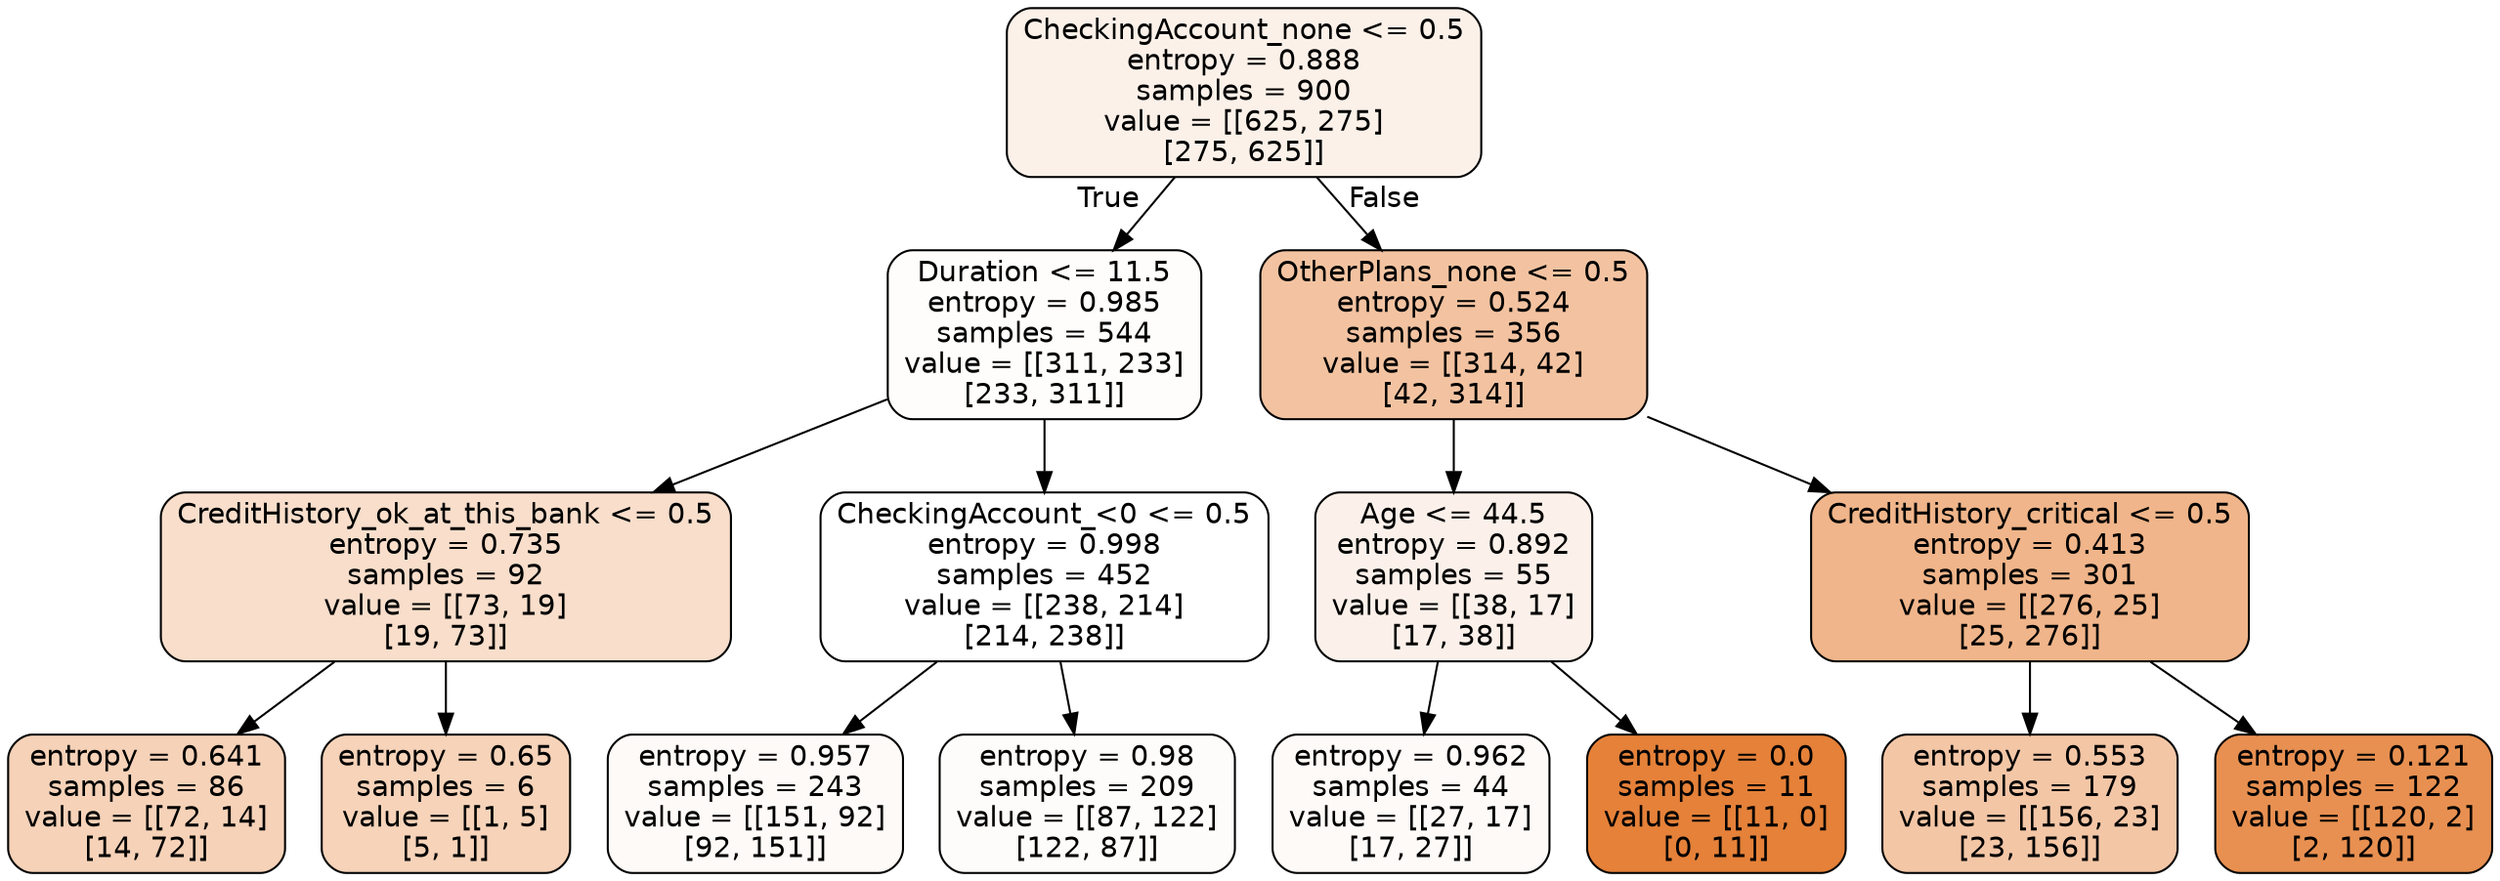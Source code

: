 digraph Tree {
node [shape=box, style="filled, rounded", color="black", fontname=helvetica] ;
edge [fontname=helvetica] ;
0 [label="CheckingAccount_none <= 0.5\nentropy = 0.888\nsamples = 900\nvalue = [[625, 275]\n[275, 625]]", fillcolor="#e581391c"] ;
1 [label="Duration <= 11.5\nentropy = 0.985\nsamples = 544\nvalue = [[311, 233]\n[233, 311]]", fillcolor="#e5813903"] ;
0 -> 1 [labeldistance=2.5, labelangle=45, headlabel="True"] ;
2 [label="CreditHistory_ok_at_this_bank <= 0.5\nentropy = 0.735\nsamples = 92\nvalue = [[73, 19]\n[19, 73]]", fillcolor="#e5813943"] ;
1 -> 2 ;
3 [label="entropy = 0.641\nsamples = 86\nvalue = [[72, 14]\n[14, 72]]", fillcolor="#e581395b"] ;
2 -> 3 ;
4 [label="entropy = 0.65\nsamples = 6\nvalue = [[1, 5]\n[5, 1]]", fillcolor="#e5813959"] ;
2 -> 4 ;
5 [label="CheckingAccount_<0 <= 0.5\nentropy = 0.998\nsamples = 452\nvalue = [[238, 214]\n[214, 238]]", fillcolor="#e5813900"] ;
1 -> 5 ;
6 [label="entropy = 0.957\nsamples = 243\nvalue = [[151, 92]\n[92, 151]]", fillcolor="#e581390a"] ;
5 -> 6 ;
7 [label="entropy = 0.98\nsamples = 209\nvalue = [[87, 122]\n[122, 87]]", fillcolor="#e5813905"] ;
5 -> 7 ;
8 [label="OtherPlans_none <= 0.5\nentropy = 0.524\nsamples = 356\nvalue = [[314, 42]\n[42, 314]]", fillcolor="#e5813979"] ;
0 -> 8 [labeldistance=2.5, labelangle=-45, headlabel="False"] ;
9 [label="Age <= 44.5\nentropy = 0.892\nsamples = 55\nvalue = [[38, 17]\n[17, 38]]", fillcolor="#e581391b"] ;
8 -> 9 ;
10 [label="entropy = 0.962\nsamples = 44\nvalue = [[27, 17]\n[17, 27]]", fillcolor="#e5813909"] ;
9 -> 10 ;
11 [label="entropy = 0.0\nsamples = 11\nvalue = [[11, 0]\n[0, 11]]", fillcolor="#e58139ff"] ;
9 -> 11 ;
12 [label="CreditHistory_critical <= 0.5\nentropy = 0.413\nsamples = 301\nvalue = [[276, 25]\n[25, 276]]", fillcolor="#e5813996"] ;
8 -> 12 ;
13 [label="entropy = 0.553\nsamples = 179\nvalue = [[156, 23]\n[23, 156]]", fillcolor="#e5813972"] ;
12 -> 13 ;
14 [label="entropy = 0.121\nsamples = 122\nvalue = [[120, 2]\n[2, 120]]", fillcolor="#e58139e0"] ;
12 -> 14 ;
}